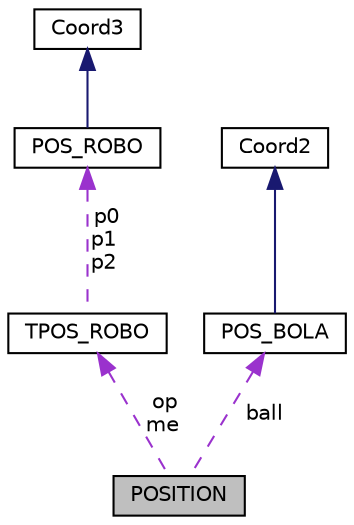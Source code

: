 digraph "POSITION"
{
  edge [fontname="Helvetica",fontsize="10",labelfontname="Helvetica",labelfontsize="10"];
  node [fontname="Helvetica",fontsize="10",shape=record];
  Node1 [label="POSITION",height=0.2,width=0.4,color="black", fillcolor="grey75", style="filled", fontcolor="black"];
  Node2 -> Node1 [dir="back",color="darkorchid3",fontsize="10",style="dashed",label=" op\nme" ,fontname="Helvetica"];
  Node2 [label="TPOS_ROBO",height=0.2,width=0.4,color="black", fillcolor="white", style="filled",URL="$structTPOS__ROBO.html"];
  Node3 -> Node2 [dir="back",color="darkorchid3",fontsize="10",style="dashed",label=" p0\np1\np2" ,fontname="Helvetica"];
  Node3 [label="POS_ROBO",height=0.2,width=0.4,color="black", fillcolor="white", style="filled",URL="$structPOS__ROBO.html"];
  Node4 -> Node3 [dir="back",color="midnightblue",fontsize="10",style="solid",fontname="Helvetica"];
  Node4 [label="Coord3",height=0.2,width=0.4,color="black", fillcolor="white", style="filled",URL="$structCoord3.html"];
  Node5 -> Node1 [dir="back",color="darkorchid3",fontsize="10",style="dashed",label=" ball" ,fontname="Helvetica"];
  Node5 [label="POS_BOLA",height=0.2,width=0.4,color="black", fillcolor="white", style="filled",URL="$structPOS__BOLA.html"];
  Node6 -> Node5 [dir="back",color="midnightblue",fontsize="10",style="solid",fontname="Helvetica"];
  Node6 [label="Coord2",height=0.2,width=0.4,color="black", fillcolor="white", style="filled",URL="$structCoord2.html"];
}
